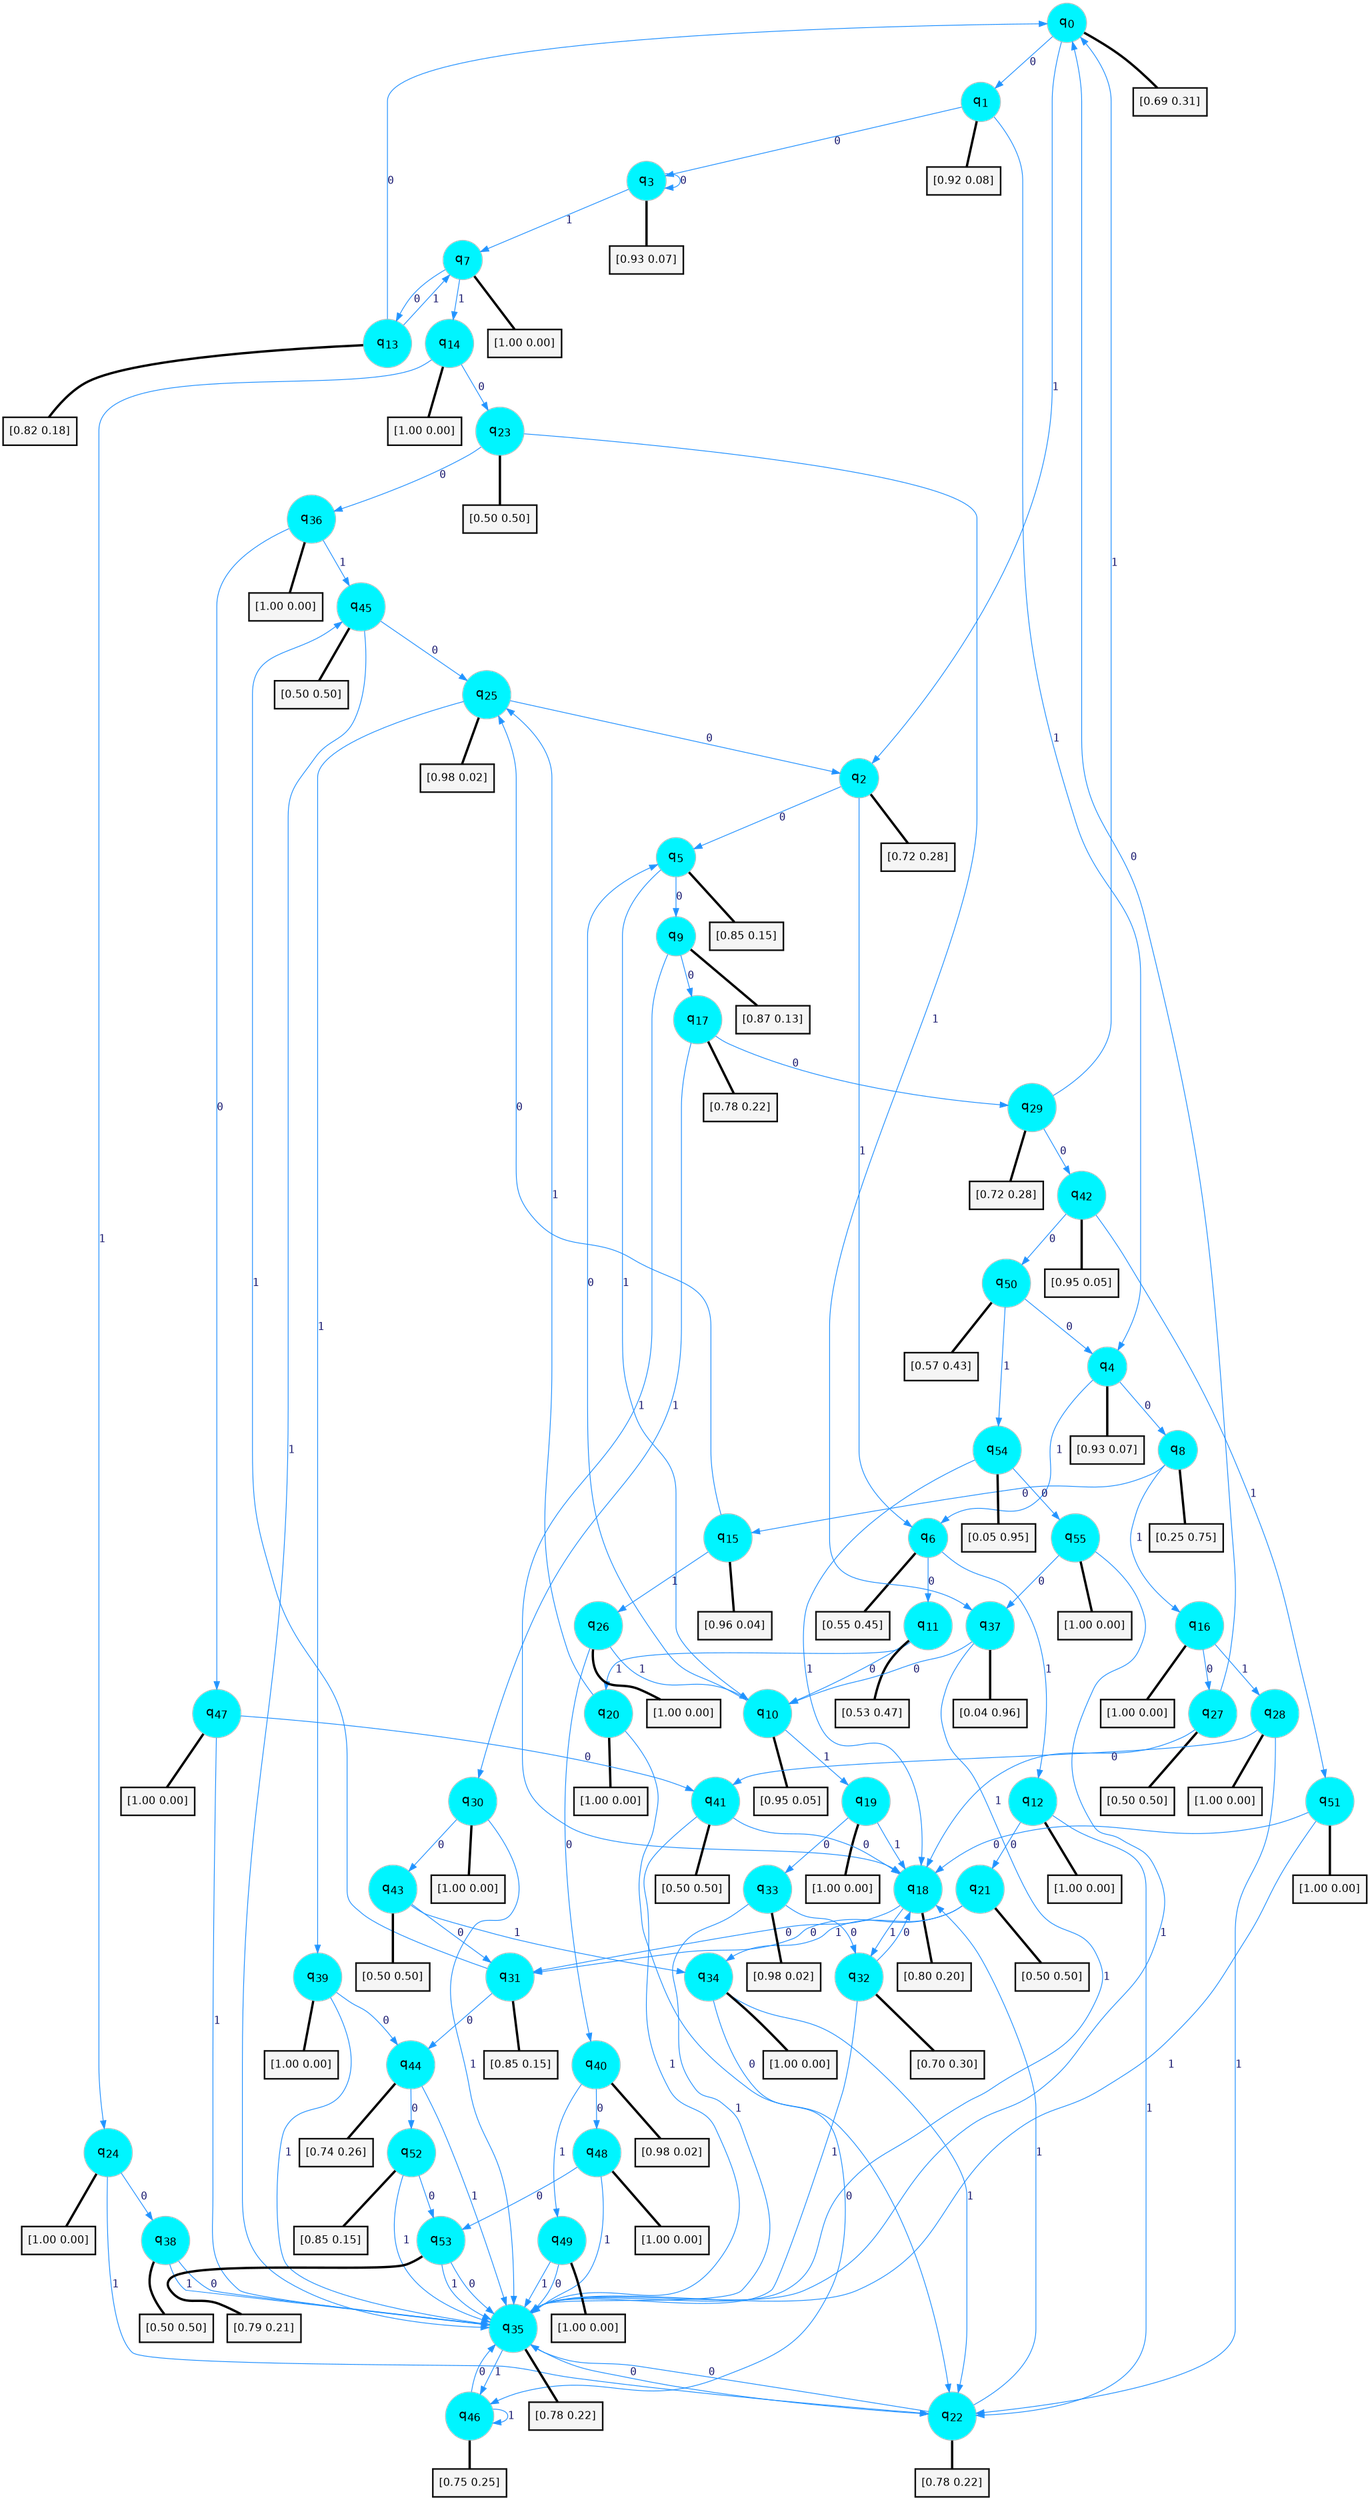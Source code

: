 digraph G {
graph [
bgcolor=transparent, dpi=300, rankdir=TD, size="40,25"];
node [
color=gray, fillcolor=turquoise1, fontcolor=black, fontname=Helvetica, fontsize=16, fontweight=bold, shape=circle, style=filled];
edge [
arrowsize=1, color=dodgerblue1, fontcolor=midnightblue, fontname=courier, fontweight=bold, penwidth=1, style=solid, weight=20];
0[label=<q<SUB>0</SUB>>];
1[label=<q<SUB>1</SUB>>];
2[label=<q<SUB>2</SUB>>];
3[label=<q<SUB>3</SUB>>];
4[label=<q<SUB>4</SUB>>];
5[label=<q<SUB>5</SUB>>];
6[label=<q<SUB>6</SUB>>];
7[label=<q<SUB>7</SUB>>];
8[label=<q<SUB>8</SUB>>];
9[label=<q<SUB>9</SUB>>];
10[label=<q<SUB>10</SUB>>];
11[label=<q<SUB>11</SUB>>];
12[label=<q<SUB>12</SUB>>];
13[label=<q<SUB>13</SUB>>];
14[label=<q<SUB>14</SUB>>];
15[label=<q<SUB>15</SUB>>];
16[label=<q<SUB>16</SUB>>];
17[label=<q<SUB>17</SUB>>];
18[label=<q<SUB>18</SUB>>];
19[label=<q<SUB>19</SUB>>];
20[label=<q<SUB>20</SUB>>];
21[label=<q<SUB>21</SUB>>];
22[label=<q<SUB>22</SUB>>];
23[label=<q<SUB>23</SUB>>];
24[label=<q<SUB>24</SUB>>];
25[label=<q<SUB>25</SUB>>];
26[label=<q<SUB>26</SUB>>];
27[label=<q<SUB>27</SUB>>];
28[label=<q<SUB>28</SUB>>];
29[label=<q<SUB>29</SUB>>];
30[label=<q<SUB>30</SUB>>];
31[label=<q<SUB>31</SUB>>];
32[label=<q<SUB>32</SUB>>];
33[label=<q<SUB>33</SUB>>];
34[label=<q<SUB>34</SUB>>];
35[label=<q<SUB>35</SUB>>];
36[label=<q<SUB>36</SUB>>];
37[label=<q<SUB>37</SUB>>];
38[label=<q<SUB>38</SUB>>];
39[label=<q<SUB>39</SUB>>];
40[label=<q<SUB>40</SUB>>];
41[label=<q<SUB>41</SUB>>];
42[label=<q<SUB>42</SUB>>];
43[label=<q<SUB>43</SUB>>];
44[label=<q<SUB>44</SUB>>];
45[label=<q<SUB>45</SUB>>];
46[label=<q<SUB>46</SUB>>];
47[label=<q<SUB>47</SUB>>];
48[label=<q<SUB>48</SUB>>];
49[label=<q<SUB>49</SUB>>];
50[label=<q<SUB>50</SUB>>];
51[label=<q<SUB>51</SUB>>];
52[label=<q<SUB>52</SUB>>];
53[label=<q<SUB>53</SUB>>];
54[label=<q<SUB>54</SUB>>];
55[label=<q<SUB>55</SUB>>];
56[label="[0.69 0.31]", shape=box,fontcolor=black, fontname=Helvetica, fontsize=14, penwidth=2, fillcolor=whitesmoke,color=black];
57[label="[0.92 0.08]", shape=box,fontcolor=black, fontname=Helvetica, fontsize=14, penwidth=2, fillcolor=whitesmoke,color=black];
58[label="[0.72 0.28]", shape=box,fontcolor=black, fontname=Helvetica, fontsize=14, penwidth=2, fillcolor=whitesmoke,color=black];
59[label="[0.93 0.07]", shape=box,fontcolor=black, fontname=Helvetica, fontsize=14, penwidth=2, fillcolor=whitesmoke,color=black];
60[label="[0.93 0.07]", shape=box,fontcolor=black, fontname=Helvetica, fontsize=14, penwidth=2, fillcolor=whitesmoke,color=black];
61[label="[0.85 0.15]", shape=box,fontcolor=black, fontname=Helvetica, fontsize=14, penwidth=2, fillcolor=whitesmoke,color=black];
62[label="[0.55 0.45]", shape=box,fontcolor=black, fontname=Helvetica, fontsize=14, penwidth=2, fillcolor=whitesmoke,color=black];
63[label="[1.00 0.00]", shape=box,fontcolor=black, fontname=Helvetica, fontsize=14, penwidth=2, fillcolor=whitesmoke,color=black];
64[label="[0.25 0.75]", shape=box,fontcolor=black, fontname=Helvetica, fontsize=14, penwidth=2, fillcolor=whitesmoke,color=black];
65[label="[0.87 0.13]", shape=box,fontcolor=black, fontname=Helvetica, fontsize=14, penwidth=2, fillcolor=whitesmoke,color=black];
66[label="[0.95 0.05]", shape=box,fontcolor=black, fontname=Helvetica, fontsize=14, penwidth=2, fillcolor=whitesmoke,color=black];
67[label="[0.53 0.47]", shape=box,fontcolor=black, fontname=Helvetica, fontsize=14, penwidth=2, fillcolor=whitesmoke,color=black];
68[label="[1.00 0.00]", shape=box,fontcolor=black, fontname=Helvetica, fontsize=14, penwidth=2, fillcolor=whitesmoke,color=black];
69[label="[0.82 0.18]", shape=box,fontcolor=black, fontname=Helvetica, fontsize=14, penwidth=2, fillcolor=whitesmoke,color=black];
70[label="[1.00 0.00]", shape=box,fontcolor=black, fontname=Helvetica, fontsize=14, penwidth=2, fillcolor=whitesmoke,color=black];
71[label="[0.96 0.04]", shape=box,fontcolor=black, fontname=Helvetica, fontsize=14, penwidth=2, fillcolor=whitesmoke,color=black];
72[label="[1.00 0.00]", shape=box,fontcolor=black, fontname=Helvetica, fontsize=14, penwidth=2, fillcolor=whitesmoke,color=black];
73[label="[0.78 0.22]", shape=box,fontcolor=black, fontname=Helvetica, fontsize=14, penwidth=2, fillcolor=whitesmoke,color=black];
74[label="[0.80 0.20]", shape=box,fontcolor=black, fontname=Helvetica, fontsize=14, penwidth=2, fillcolor=whitesmoke,color=black];
75[label="[1.00 0.00]", shape=box,fontcolor=black, fontname=Helvetica, fontsize=14, penwidth=2, fillcolor=whitesmoke,color=black];
76[label="[1.00 0.00]", shape=box,fontcolor=black, fontname=Helvetica, fontsize=14, penwidth=2, fillcolor=whitesmoke,color=black];
77[label="[0.50 0.50]", shape=box,fontcolor=black, fontname=Helvetica, fontsize=14, penwidth=2, fillcolor=whitesmoke,color=black];
78[label="[0.78 0.22]", shape=box,fontcolor=black, fontname=Helvetica, fontsize=14, penwidth=2, fillcolor=whitesmoke,color=black];
79[label="[0.50 0.50]", shape=box,fontcolor=black, fontname=Helvetica, fontsize=14, penwidth=2, fillcolor=whitesmoke,color=black];
80[label="[1.00 0.00]", shape=box,fontcolor=black, fontname=Helvetica, fontsize=14, penwidth=2, fillcolor=whitesmoke,color=black];
81[label="[0.98 0.02]", shape=box,fontcolor=black, fontname=Helvetica, fontsize=14, penwidth=2, fillcolor=whitesmoke,color=black];
82[label="[1.00 0.00]", shape=box,fontcolor=black, fontname=Helvetica, fontsize=14, penwidth=2, fillcolor=whitesmoke,color=black];
83[label="[0.50 0.50]", shape=box,fontcolor=black, fontname=Helvetica, fontsize=14, penwidth=2, fillcolor=whitesmoke,color=black];
84[label="[1.00 0.00]", shape=box,fontcolor=black, fontname=Helvetica, fontsize=14, penwidth=2, fillcolor=whitesmoke,color=black];
85[label="[0.72 0.28]", shape=box,fontcolor=black, fontname=Helvetica, fontsize=14, penwidth=2, fillcolor=whitesmoke,color=black];
86[label="[1.00 0.00]", shape=box,fontcolor=black, fontname=Helvetica, fontsize=14, penwidth=2, fillcolor=whitesmoke,color=black];
87[label="[0.85 0.15]", shape=box,fontcolor=black, fontname=Helvetica, fontsize=14, penwidth=2, fillcolor=whitesmoke,color=black];
88[label="[0.70 0.30]", shape=box,fontcolor=black, fontname=Helvetica, fontsize=14, penwidth=2, fillcolor=whitesmoke,color=black];
89[label="[0.98 0.02]", shape=box,fontcolor=black, fontname=Helvetica, fontsize=14, penwidth=2, fillcolor=whitesmoke,color=black];
90[label="[1.00 0.00]", shape=box,fontcolor=black, fontname=Helvetica, fontsize=14, penwidth=2, fillcolor=whitesmoke,color=black];
91[label="[0.78 0.22]", shape=box,fontcolor=black, fontname=Helvetica, fontsize=14, penwidth=2, fillcolor=whitesmoke,color=black];
92[label="[1.00 0.00]", shape=box,fontcolor=black, fontname=Helvetica, fontsize=14, penwidth=2, fillcolor=whitesmoke,color=black];
93[label="[0.04 0.96]", shape=box,fontcolor=black, fontname=Helvetica, fontsize=14, penwidth=2, fillcolor=whitesmoke,color=black];
94[label="[0.50 0.50]", shape=box,fontcolor=black, fontname=Helvetica, fontsize=14, penwidth=2, fillcolor=whitesmoke,color=black];
95[label="[1.00 0.00]", shape=box,fontcolor=black, fontname=Helvetica, fontsize=14, penwidth=2, fillcolor=whitesmoke,color=black];
96[label="[0.98 0.02]", shape=box,fontcolor=black, fontname=Helvetica, fontsize=14, penwidth=2, fillcolor=whitesmoke,color=black];
97[label="[0.50 0.50]", shape=box,fontcolor=black, fontname=Helvetica, fontsize=14, penwidth=2, fillcolor=whitesmoke,color=black];
98[label="[0.95 0.05]", shape=box,fontcolor=black, fontname=Helvetica, fontsize=14, penwidth=2, fillcolor=whitesmoke,color=black];
99[label="[0.50 0.50]", shape=box,fontcolor=black, fontname=Helvetica, fontsize=14, penwidth=2, fillcolor=whitesmoke,color=black];
100[label="[0.74 0.26]", shape=box,fontcolor=black, fontname=Helvetica, fontsize=14, penwidth=2, fillcolor=whitesmoke,color=black];
101[label="[0.50 0.50]", shape=box,fontcolor=black, fontname=Helvetica, fontsize=14, penwidth=2, fillcolor=whitesmoke,color=black];
102[label="[0.75 0.25]", shape=box,fontcolor=black, fontname=Helvetica, fontsize=14, penwidth=2, fillcolor=whitesmoke,color=black];
103[label="[1.00 0.00]", shape=box,fontcolor=black, fontname=Helvetica, fontsize=14, penwidth=2, fillcolor=whitesmoke,color=black];
104[label="[1.00 0.00]", shape=box,fontcolor=black, fontname=Helvetica, fontsize=14, penwidth=2, fillcolor=whitesmoke,color=black];
105[label="[1.00 0.00]", shape=box,fontcolor=black, fontname=Helvetica, fontsize=14, penwidth=2, fillcolor=whitesmoke,color=black];
106[label="[0.57 0.43]", shape=box,fontcolor=black, fontname=Helvetica, fontsize=14, penwidth=2, fillcolor=whitesmoke,color=black];
107[label="[1.00 0.00]", shape=box,fontcolor=black, fontname=Helvetica, fontsize=14, penwidth=2, fillcolor=whitesmoke,color=black];
108[label="[0.85 0.15]", shape=box,fontcolor=black, fontname=Helvetica, fontsize=14, penwidth=2, fillcolor=whitesmoke,color=black];
109[label="[0.79 0.21]", shape=box,fontcolor=black, fontname=Helvetica, fontsize=14, penwidth=2, fillcolor=whitesmoke,color=black];
110[label="[0.05 0.95]", shape=box,fontcolor=black, fontname=Helvetica, fontsize=14, penwidth=2, fillcolor=whitesmoke,color=black];
111[label="[1.00 0.00]", shape=box,fontcolor=black, fontname=Helvetica, fontsize=14, penwidth=2, fillcolor=whitesmoke,color=black];
0->1 [label=0];
0->2 [label=1];
0->56 [arrowhead=none, penwidth=3,color=black];
1->3 [label=0];
1->4 [label=1];
1->57 [arrowhead=none, penwidth=3,color=black];
2->5 [label=0];
2->6 [label=1];
2->58 [arrowhead=none, penwidth=3,color=black];
3->3 [label=0];
3->7 [label=1];
3->59 [arrowhead=none, penwidth=3,color=black];
4->8 [label=0];
4->6 [label=1];
4->60 [arrowhead=none, penwidth=3,color=black];
5->9 [label=0];
5->10 [label=1];
5->61 [arrowhead=none, penwidth=3,color=black];
6->11 [label=0];
6->12 [label=1];
6->62 [arrowhead=none, penwidth=3,color=black];
7->13 [label=0];
7->14 [label=1];
7->63 [arrowhead=none, penwidth=3,color=black];
8->15 [label=0];
8->16 [label=1];
8->64 [arrowhead=none, penwidth=3,color=black];
9->17 [label=0];
9->18 [label=1];
9->65 [arrowhead=none, penwidth=3,color=black];
10->5 [label=0];
10->19 [label=1];
10->66 [arrowhead=none, penwidth=3,color=black];
11->10 [label=0];
11->20 [label=1];
11->67 [arrowhead=none, penwidth=3,color=black];
12->21 [label=0];
12->22 [label=1];
12->68 [arrowhead=none, penwidth=3,color=black];
13->0 [label=0];
13->7 [label=1];
13->69 [arrowhead=none, penwidth=3,color=black];
14->23 [label=0];
14->24 [label=1];
14->70 [arrowhead=none, penwidth=3,color=black];
15->25 [label=0];
15->26 [label=1];
15->71 [arrowhead=none, penwidth=3,color=black];
16->27 [label=0];
16->28 [label=1];
16->72 [arrowhead=none, penwidth=3,color=black];
17->29 [label=0];
17->30 [label=1];
17->73 [arrowhead=none, penwidth=3,color=black];
18->31 [label=0];
18->32 [label=1];
18->74 [arrowhead=none, penwidth=3,color=black];
19->33 [label=0];
19->18 [label=1];
19->75 [arrowhead=none, penwidth=3,color=black];
20->22 [label=0];
20->25 [label=1];
20->76 [arrowhead=none, penwidth=3,color=black];
21->31 [label=0];
21->34 [label=1];
21->77 [arrowhead=none, penwidth=3,color=black];
22->35 [label=0];
22->18 [label=1];
22->78 [arrowhead=none, penwidth=3,color=black];
23->36 [label=0];
23->37 [label=1];
23->79 [arrowhead=none, penwidth=3,color=black];
24->38 [label=0];
24->22 [label=1];
24->80 [arrowhead=none, penwidth=3,color=black];
25->2 [label=0];
25->39 [label=1];
25->81 [arrowhead=none, penwidth=3,color=black];
26->40 [label=0];
26->10 [label=1];
26->82 [arrowhead=none, penwidth=3,color=black];
27->0 [label=0];
27->18 [label=1];
27->83 [arrowhead=none, penwidth=3,color=black];
28->41 [label=0];
28->22 [label=1];
28->84 [arrowhead=none, penwidth=3,color=black];
29->42 [label=0];
29->0 [label=1];
29->85 [arrowhead=none, penwidth=3,color=black];
30->43 [label=0];
30->35 [label=1];
30->86 [arrowhead=none, penwidth=3,color=black];
31->44 [label=0];
31->45 [label=1];
31->87 [arrowhead=none, penwidth=3,color=black];
32->18 [label=0];
32->35 [label=1];
32->88 [arrowhead=none, penwidth=3,color=black];
33->32 [label=0];
33->35 [label=1];
33->89 [arrowhead=none, penwidth=3,color=black];
34->46 [label=0];
34->22 [label=1];
34->90 [arrowhead=none, penwidth=3,color=black];
35->22 [label=0];
35->46 [label=1];
35->91 [arrowhead=none, penwidth=3,color=black];
36->47 [label=0];
36->45 [label=1];
36->92 [arrowhead=none, penwidth=3,color=black];
37->10 [label=0];
37->35 [label=1];
37->93 [arrowhead=none, penwidth=3,color=black];
38->35 [label=0];
38->35 [label=1];
38->94 [arrowhead=none, penwidth=3,color=black];
39->44 [label=0];
39->35 [label=1];
39->95 [arrowhead=none, penwidth=3,color=black];
40->48 [label=0];
40->49 [label=1];
40->96 [arrowhead=none, penwidth=3,color=black];
41->18 [label=0];
41->35 [label=1];
41->97 [arrowhead=none, penwidth=3,color=black];
42->50 [label=0];
42->51 [label=1];
42->98 [arrowhead=none, penwidth=3,color=black];
43->31 [label=0];
43->34 [label=1];
43->99 [arrowhead=none, penwidth=3,color=black];
44->52 [label=0];
44->35 [label=1];
44->100 [arrowhead=none, penwidth=3,color=black];
45->25 [label=0];
45->35 [label=1];
45->101 [arrowhead=none, penwidth=3,color=black];
46->35 [label=0];
46->46 [label=1];
46->102 [arrowhead=none, penwidth=3,color=black];
47->41 [label=0];
47->35 [label=1];
47->103 [arrowhead=none, penwidth=3,color=black];
48->53 [label=0];
48->35 [label=1];
48->104 [arrowhead=none, penwidth=3,color=black];
49->35 [label=0];
49->35 [label=1];
49->105 [arrowhead=none, penwidth=3,color=black];
50->4 [label=0];
50->54 [label=1];
50->106 [arrowhead=none, penwidth=3,color=black];
51->18 [label=0];
51->35 [label=1];
51->107 [arrowhead=none, penwidth=3,color=black];
52->53 [label=0];
52->35 [label=1];
52->108 [arrowhead=none, penwidth=3,color=black];
53->35 [label=0];
53->35 [label=1];
53->109 [arrowhead=none, penwidth=3,color=black];
54->55 [label=0];
54->18 [label=1];
54->110 [arrowhead=none, penwidth=3,color=black];
55->37 [label=0];
55->35 [label=1];
55->111 [arrowhead=none, penwidth=3,color=black];
}
